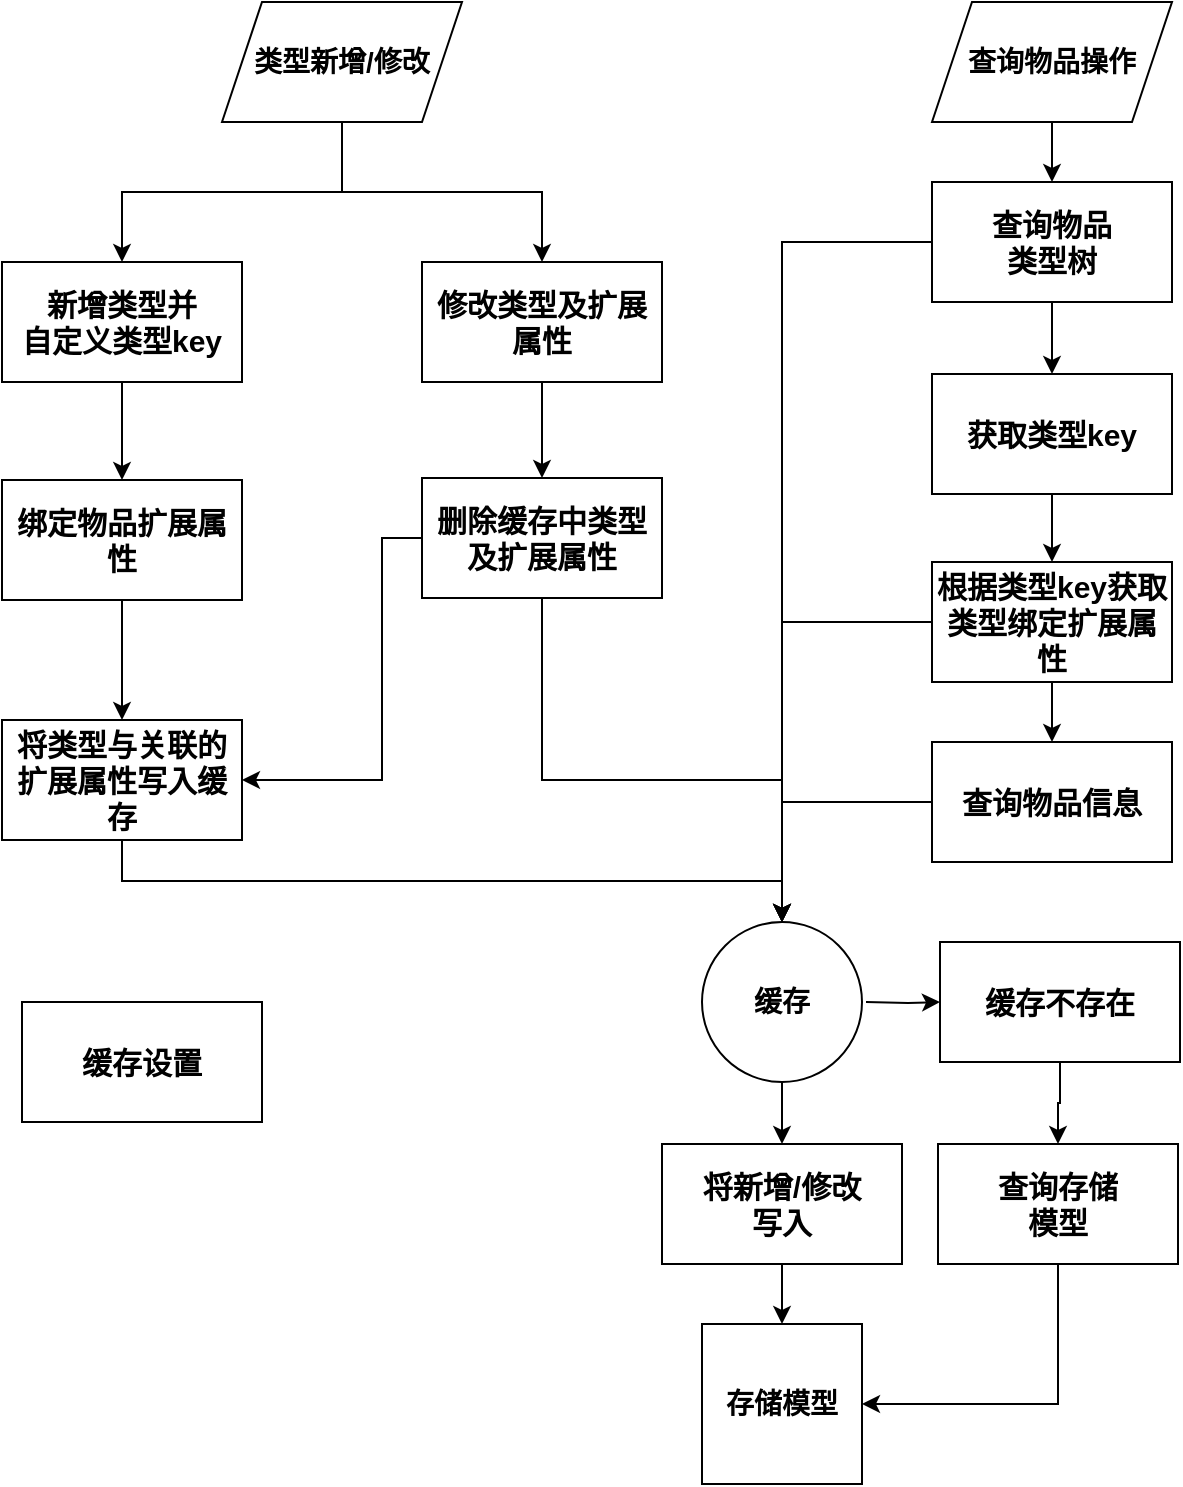 <mxfile version="23.1.1" type="github">
  <diagram id="C5RBs43oDa-KdzZeNtuy" name="Page-1">
    <mxGraphModel dx="1657" dy="4281" grid="1" gridSize="10" guides="1" tooltips="1" connect="1" arrows="1" fold="1" page="1" pageScale="1" pageWidth="2339" pageHeight="3300" math="0" shadow="0">
      <root>
        <mxCell id="WIyWlLk6GJQsqaUBKTNV-0" />
        <mxCell id="WIyWlLk6GJQsqaUBKTNV-1" parent="WIyWlLk6GJQsqaUBKTNV-0" />
        <mxCell id="iHfLq7_6baQm32PXwItL-22" value="" style="edgeStyle=orthogonalEdgeStyle;rounded=0;orthogonalLoop=1;jettySize=auto;html=1;fontSize=13;" edge="1" parent="WIyWlLk6GJQsqaUBKTNV-1" source="iHfLq7_6baQm32PXwItL-17" target="iHfLq7_6baQm32PXwItL-18">
          <mxGeometry relative="1" as="geometry" />
        </mxCell>
        <mxCell id="iHfLq7_6baQm32PXwItL-17" value="新增类型并&lt;br style=&quot;font-size: 15px;&quot;&gt;自定义类型key" style="rounded=0;whiteSpace=wrap;html=1;fontStyle=1;fontSize=15;" vertex="1" parent="WIyWlLk6GJQsqaUBKTNV-1">
          <mxGeometry x="100" y="90" width="120" height="60" as="geometry" />
        </mxCell>
        <mxCell id="iHfLq7_6baQm32PXwItL-30" value="" style="edgeStyle=orthogonalEdgeStyle;rounded=0;orthogonalLoop=1;jettySize=auto;html=1;" edge="1" parent="WIyWlLk6GJQsqaUBKTNV-1" source="iHfLq7_6baQm32PXwItL-18" target="iHfLq7_6baQm32PXwItL-26">
          <mxGeometry relative="1" as="geometry" />
        </mxCell>
        <mxCell id="iHfLq7_6baQm32PXwItL-18" value="绑定物品扩展属性" style="rounded=0;whiteSpace=wrap;html=1;fontStyle=1;fontSize=15;" vertex="1" parent="WIyWlLk6GJQsqaUBKTNV-1">
          <mxGeometry x="100" y="199" width="120" height="60" as="geometry" />
        </mxCell>
        <mxCell id="iHfLq7_6baQm32PXwItL-28" value="" style="edgeStyle=orthogonalEdgeStyle;rounded=0;orthogonalLoop=1;jettySize=auto;html=1;exitX=0.5;exitY=1;exitDx=0;exitDy=0;entryX=0.5;entryY=0;entryDx=0;entryDy=0;" edge="1" parent="WIyWlLk6GJQsqaUBKTNV-1" source="iHfLq7_6baQm32PXwItL-26" target="iHfLq7_6baQm32PXwItL-35">
          <mxGeometry relative="1" as="geometry">
            <mxPoint x="550.0" y="449.0" as="targetPoint" />
          </mxGeometry>
        </mxCell>
        <mxCell id="iHfLq7_6baQm32PXwItL-26" value="&lt;div&gt;将类型与关联的&lt;/div&gt;&lt;div&gt;扩展属性写入缓存&lt;/div&gt;" style="rounded=0;whiteSpace=wrap;html=1;fontStyle=1;fontSize=15;" vertex="1" parent="WIyWlLk6GJQsqaUBKTNV-1">
          <mxGeometry x="100" y="319" width="120" height="60" as="geometry" />
        </mxCell>
        <mxCell id="iHfLq7_6baQm32PXwItL-29" value="" style="edgeStyle=orthogonalEdgeStyle;rounded=0;orthogonalLoop=1;jettySize=auto;html=1;entryX=0.5;entryY=0;entryDx=0;entryDy=0;" edge="1" parent="WIyWlLk6GJQsqaUBKTNV-1" source="iHfLq7_6baQm32PXwItL-27" target="iHfLq7_6baQm32PXwItL-35">
          <mxGeometry relative="1" as="geometry">
            <Array as="points">
              <mxPoint x="370" y="349" />
              <mxPoint x="490" y="349" />
            </Array>
          </mxGeometry>
        </mxCell>
        <mxCell id="iHfLq7_6baQm32PXwItL-27" value="&lt;div&gt;删除缓存中类型及扩展属性&lt;/div&gt;" style="rounded=0;whiteSpace=wrap;html=1;fontStyle=1;fontSize=15;" vertex="1" parent="WIyWlLk6GJQsqaUBKTNV-1">
          <mxGeometry x="310" y="198" width="120" height="60" as="geometry" />
        </mxCell>
        <mxCell id="iHfLq7_6baQm32PXwItL-32" value="" style="edgeStyle=orthogonalEdgeStyle;rounded=0;orthogonalLoop=1;jettySize=auto;html=1;" edge="1" parent="WIyWlLk6GJQsqaUBKTNV-1" source="iHfLq7_6baQm32PXwItL-31" target="iHfLq7_6baQm32PXwItL-27">
          <mxGeometry relative="1" as="geometry" />
        </mxCell>
        <mxCell id="iHfLq7_6baQm32PXwItL-31" value="修改类型及扩展属性" style="rounded=0;whiteSpace=wrap;html=1;fontStyle=1;fontSize=15;" vertex="1" parent="WIyWlLk6GJQsqaUBKTNV-1">
          <mxGeometry x="310" y="90" width="120" height="60" as="geometry" />
        </mxCell>
        <mxCell id="iHfLq7_6baQm32PXwItL-39" value="" style="edgeStyle=orthogonalEdgeStyle;rounded=0;orthogonalLoop=1;jettySize=auto;html=1;" edge="1" parent="WIyWlLk6GJQsqaUBKTNV-1" source="iHfLq7_6baQm32PXwItL-34" target="iHfLq7_6baQm32PXwItL-37">
          <mxGeometry relative="1" as="geometry" />
        </mxCell>
        <mxCell id="iHfLq7_6baQm32PXwItL-34" value="&lt;div style=&quot;border-color: var(--border-color);&quot;&gt;将新增/修改&lt;/div&gt;&lt;div style=&quot;border-color: var(--border-color);&quot;&gt;写入&lt;/div&gt;" style="rounded=0;whiteSpace=wrap;html=1;fontStyle=1;fontSize=15;" vertex="1" parent="WIyWlLk6GJQsqaUBKTNV-1">
          <mxGeometry x="430" y="531" width="120" height="60" as="geometry" />
        </mxCell>
        <mxCell id="iHfLq7_6baQm32PXwItL-38" value="" style="edgeStyle=orthogonalEdgeStyle;rounded=0;orthogonalLoop=1;jettySize=auto;html=1;" edge="1" parent="WIyWlLk6GJQsqaUBKTNV-1" source="iHfLq7_6baQm32PXwItL-35" target="iHfLq7_6baQm32PXwItL-34">
          <mxGeometry relative="1" as="geometry" />
        </mxCell>
        <mxCell id="iHfLq7_6baQm32PXwItL-62" value="" style="edgeStyle=orthogonalEdgeStyle;rounded=0;orthogonalLoop=1;jettySize=auto;html=1;" edge="1" parent="WIyWlLk6GJQsqaUBKTNV-1" target="iHfLq7_6baQm32PXwItL-61">
          <mxGeometry relative="1" as="geometry">
            <mxPoint x="532" y="460" as="sourcePoint" />
          </mxGeometry>
        </mxCell>
        <mxCell id="iHfLq7_6baQm32PXwItL-35" value="&lt;b style=&quot;font-size: 14px;&quot;&gt;&lt;font style=&quot;font-size: 14px;&quot;&gt;缓存&lt;/font&gt;&lt;/b&gt;" style="ellipse;whiteSpace=wrap;html=1;aspect=fixed;fontSize=14;" vertex="1" parent="WIyWlLk6GJQsqaUBKTNV-1">
          <mxGeometry x="450" y="420" width="80" height="80" as="geometry" />
        </mxCell>
        <mxCell id="iHfLq7_6baQm32PXwItL-37" value="存储模型" style="whiteSpace=wrap;html=1;aspect=fixed;fontStyle=1;fontSize=14;" vertex="1" parent="WIyWlLk6GJQsqaUBKTNV-1">
          <mxGeometry x="450" y="621" width="80" height="80" as="geometry" />
        </mxCell>
        <mxCell id="iHfLq7_6baQm32PXwItL-40" value="" style="edgeStyle=orthogonalEdgeStyle;rounded=0;orthogonalLoop=1;jettySize=auto;html=1;entryX=1;entryY=0.5;entryDx=0;entryDy=0;exitX=0;exitY=0.5;exitDx=0;exitDy=0;" edge="1" parent="WIyWlLk6GJQsqaUBKTNV-1" source="iHfLq7_6baQm32PXwItL-27" target="iHfLq7_6baQm32PXwItL-26">
          <mxGeometry relative="1" as="geometry">
            <mxPoint x="380" y="268" as="sourcePoint" />
            <mxPoint x="560" y="459" as="targetPoint" />
            <Array as="points">
              <mxPoint x="290" y="228" />
              <mxPoint x="290" y="349" />
            </Array>
          </mxGeometry>
        </mxCell>
        <mxCell id="iHfLq7_6baQm32PXwItL-42" value="" style="edgeStyle=orthogonalEdgeStyle;rounded=0;orthogonalLoop=1;jettySize=auto;html=1;" edge="1" parent="WIyWlLk6GJQsqaUBKTNV-1" source="iHfLq7_6baQm32PXwItL-41" target="iHfLq7_6baQm32PXwItL-17">
          <mxGeometry relative="1" as="geometry" />
        </mxCell>
        <mxCell id="iHfLq7_6baQm32PXwItL-43" value="" style="edgeStyle=orthogonalEdgeStyle;rounded=0;orthogonalLoop=1;jettySize=auto;html=1;" edge="1" parent="WIyWlLk6GJQsqaUBKTNV-1" source="iHfLq7_6baQm32PXwItL-41" target="iHfLq7_6baQm32PXwItL-31">
          <mxGeometry relative="1" as="geometry" />
        </mxCell>
        <mxCell id="iHfLq7_6baQm32PXwItL-41" value="&lt;b&gt;&lt;font style=&quot;font-size: 14px;&quot;&gt;类型新增/修改&lt;/font&gt;&lt;/b&gt;" style="shape=parallelogram;perimeter=parallelogramPerimeter;whiteSpace=wrap;html=1;fixedSize=1;" vertex="1" parent="WIyWlLk6GJQsqaUBKTNV-1">
          <mxGeometry x="210" y="-40" width="120" height="60" as="geometry" />
        </mxCell>
        <mxCell id="iHfLq7_6baQm32PXwItL-46" value="" style="edgeStyle=orthogonalEdgeStyle;rounded=0;orthogonalLoop=1;jettySize=auto;html=1;" edge="1" parent="WIyWlLk6GJQsqaUBKTNV-1" source="iHfLq7_6baQm32PXwItL-44" target="iHfLq7_6baQm32PXwItL-45">
          <mxGeometry relative="1" as="geometry" />
        </mxCell>
        <mxCell id="iHfLq7_6baQm32PXwItL-44" value="&lt;span style=&quot;font-size: 14px;&quot;&gt;&lt;b style=&quot;font-size: 14px;&quot;&gt;查询物品操作&lt;/b&gt;&lt;/span&gt;" style="shape=parallelogram;perimeter=parallelogramPerimeter;whiteSpace=wrap;html=1;fixedSize=1;fontSize=14;" vertex="1" parent="WIyWlLk6GJQsqaUBKTNV-1">
          <mxGeometry x="565" y="-40" width="120" height="60" as="geometry" />
        </mxCell>
        <mxCell id="iHfLq7_6baQm32PXwItL-48" value="" style="edgeStyle=orthogonalEdgeStyle;rounded=0;orthogonalLoop=1;jettySize=auto;html=1;entryX=0.5;entryY=0;entryDx=0;entryDy=0;" edge="1" parent="WIyWlLk6GJQsqaUBKTNV-1" source="iHfLq7_6baQm32PXwItL-45" target="iHfLq7_6baQm32PXwItL-35">
          <mxGeometry relative="1" as="geometry">
            <mxPoint x="600" y="200" as="targetPoint" />
          </mxGeometry>
        </mxCell>
        <mxCell id="iHfLq7_6baQm32PXwItL-51" value="" style="edgeStyle=orthogonalEdgeStyle;rounded=0;orthogonalLoop=1;jettySize=auto;html=1;" edge="1" parent="WIyWlLk6GJQsqaUBKTNV-1" source="iHfLq7_6baQm32PXwItL-45" target="iHfLq7_6baQm32PXwItL-49">
          <mxGeometry relative="1" as="geometry" />
        </mxCell>
        <mxCell id="iHfLq7_6baQm32PXwItL-45" value="查询物品&lt;br&gt;类型树" style="rounded=0;whiteSpace=wrap;html=1;fontStyle=1;fontSize=15;" vertex="1" parent="WIyWlLk6GJQsqaUBKTNV-1">
          <mxGeometry x="565" y="50" width="120" height="60" as="geometry" />
        </mxCell>
        <mxCell id="iHfLq7_6baQm32PXwItL-52" value="" style="edgeStyle=orthogonalEdgeStyle;rounded=0;orthogonalLoop=1;jettySize=auto;html=1;" edge="1" parent="WIyWlLk6GJQsqaUBKTNV-1" source="iHfLq7_6baQm32PXwItL-49" target="iHfLq7_6baQm32PXwItL-50">
          <mxGeometry relative="1" as="geometry" />
        </mxCell>
        <mxCell id="iHfLq7_6baQm32PXwItL-49" value="获取类型key" style="rounded=0;whiteSpace=wrap;html=1;fontStyle=1;fontSize=15;" vertex="1" parent="WIyWlLk6GJQsqaUBKTNV-1">
          <mxGeometry x="565" y="146" width="120" height="60" as="geometry" />
        </mxCell>
        <mxCell id="iHfLq7_6baQm32PXwItL-54" value="" style="edgeStyle=orthogonalEdgeStyle;rounded=0;orthogonalLoop=1;jettySize=auto;html=1;entryX=0.5;entryY=0;entryDx=0;entryDy=0;" edge="1" parent="WIyWlLk6GJQsqaUBKTNV-1" source="iHfLq7_6baQm32PXwItL-50" target="iHfLq7_6baQm32PXwItL-35">
          <mxGeometry relative="1" as="geometry">
            <mxPoint x="600" y="420" as="targetPoint" />
          </mxGeometry>
        </mxCell>
        <mxCell id="iHfLq7_6baQm32PXwItL-56" value="" style="edgeStyle=orthogonalEdgeStyle;rounded=0;orthogonalLoop=1;jettySize=auto;html=1;" edge="1" parent="WIyWlLk6GJQsqaUBKTNV-1" source="iHfLq7_6baQm32PXwItL-50" target="iHfLq7_6baQm32PXwItL-55">
          <mxGeometry relative="1" as="geometry" />
        </mxCell>
        <mxCell id="iHfLq7_6baQm32PXwItL-50" value="根据类型key获取类型绑定扩展属性" style="rounded=0;whiteSpace=wrap;html=1;fontStyle=1;fontSize=15;" vertex="1" parent="WIyWlLk6GJQsqaUBKTNV-1">
          <mxGeometry x="565" y="240" width="120" height="60" as="geometry" />
        </mxCell>
        <mxCell id="iHfLq7_6baQm32PXwItL-58" value="" style="edgeStyle=orthogonalEdgeStyle;rounded=0;orthogonalLoop=1;jettySize=auto;html=1;entryX=0.5;entryY=0;entryDx=0;entryDy=0;" edge="1" parent="WIyWlLk6GJQsqaUBKTNV-1" source="iHfLq7_6baQm32PXwItL-55" target="iHfLq7_6baQm32PXwItL-35">
          <mxGeometry relative="1" as="geometry">
            <mxPoint x="600" y="490" as="targetPoint" />
            <Array as="points">
              <mxPoint x="490" y="360" />
            </Array>
          </mxGeometry>
        </mxCell>
        <mxCell id="iHfLq7_6baQm32PXwItL-55" value="查询物品信息" style="rounded=0;whiteSpace=wrap;html=1;fontStyle=1;fontSize=15;" vertex="1" parent="WIyWlLk6GJQsqaUBKTNV-1">
          <mxGeometry x="565" y="330" width="120" height="60" as="geometry" />
        </mxCell>
        <mxCell id="iHfLq7_6baQm32PXwItL-64" value="" style="edgeStyle=orthogonalEdgeStyle;rounded=0;orthogonalLoop=1;jettySize=auto;html=1;" edge="1" parent="WIyWlLk6GJQsqaUBKTNV-1" source="iHfLq7_6baQm32PXwItL-61" target="iHfLq7_6baQm32PXwItL-63">
          <mxGeometry relative="1" as="geometry" />
        </mxCell>
        <mxCell id="iHfLq7_6baQm32PXwItL-61" value="缓存不存在" style="rounded=0;whiteSpace=wrap;html=1;fontStyle=1;fontSize=15;" vertex="1" parent="WIyWlLk6GJQsqaUBKTNV-1">
          <mxGeometry x="569" y="430" width="120" height="60" as="geometry" />
        </mxCell>
        <mxCell id="iHfLq7_6baQm32PXwItL-66" value="" style="edgeStyle=orthogonalEdgeStyle;rounded=0;orthogonalLoop=1;jettySize=auto;html=1;entryX=1;entryY=0.5;entryDx=0;entryDy=0;exitX=0.5;exitY=1;exitDx=0;exitDy=0;" edge="1" parent="WIyWlLk6GJQsqaUBKTNV-1" source="iHfLq7_6baQm32PXwItL-63" target="iHfLq7_6baQm32PXwItL-37">
          <mxGeometry relative="1" as="geometry">
            <mxPoint x="627" y="671" as="targetPoint" />
          </mxGeometry>
        </mxCell>
        <mxCell id="iHfLq7_6baQm32PXwItL-63" value="&lt;div style=&quot;border-color: var(--border-color);&quot;&gt;查询存储&lt;/div&gt;&lt;div style=&quot;border-color: var(--border-color);&quot;&gt;模型&lt;/div&gt;" style="rounded=0;whiteSpace=wrap;html=1;fontStyle=1;fontSize=15;" vertex="1" parent="WIyWlLk6GJQsqaUBKTNV-1">
          <mxGeometry x="568" y="531" width="120" height="60" as="geometry" />
        </mxCell>
        <mxCell id="iHfLq7_6baQm32PXwItL-67" value="缓存设置" style="rounded=0;whiteSpace=wrap;html=1;fontStyle=1;fontSize=15;" vertex="1" parent="WIyWlLk6GJQsqaUBKTNV-1">
          <mxGeometry x="110" y="460" width="120" height="60" as="geometry" />
        </mxCell>
      </root>
    </mxGraphModel>
  </diagram>
</mxfile>
